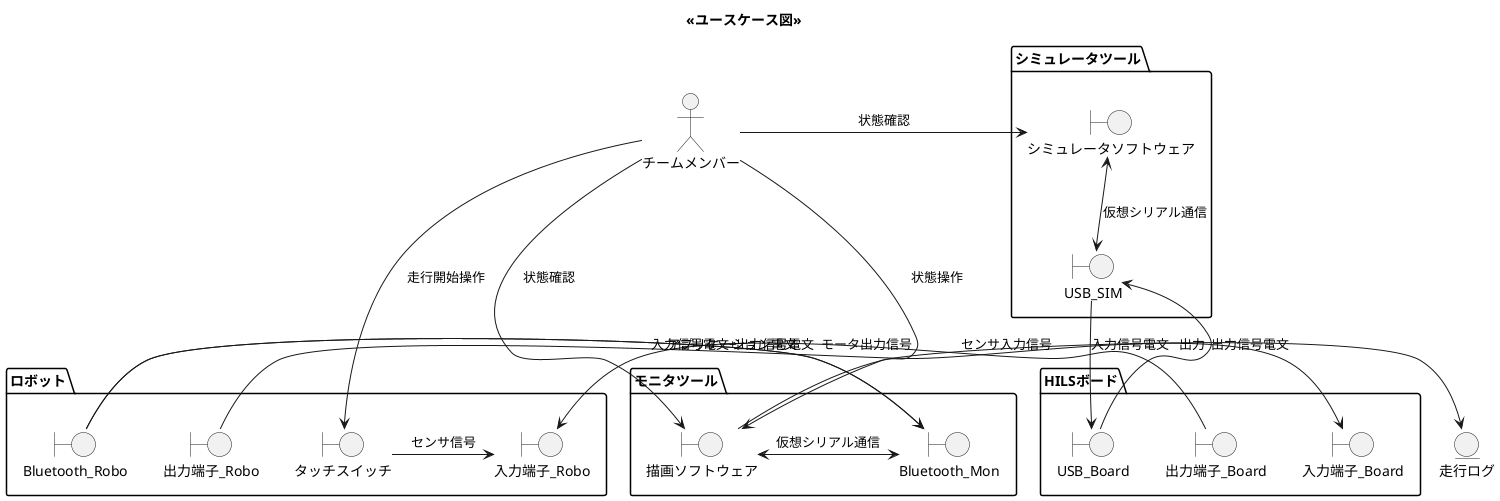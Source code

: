 '信号 -- 電圧/パルス/ON-OFF'
'電文 -- バイトデータの羅列'

@startuml
title << ユースケース図 >>

'left to right direction

actor   チームメンバー
entity  走行ログ

package ロボット {
    boundary    Bluetooth_Robo
    boundary    タッチスイッチ
    boundary    入力端子_Robo
    boundary    出力端子_Robo

    タッチスイッチ -> 入力端子_Robo : センサ信号
}

package モニタツール{
    boundary    Bluetooth_Mon
    boundary    描画ソフトウェア    

    描画ソフトウェア <-> Bluetooth_Mon : 仮想シリアル通信
}

package シミュレータツール{
    boundary    シミュレータソフトウェア
    boundary    USB_SIM
    シミュレータソフトウェア <--> USB_SIM : 仮想シリアル通信
}

package HILSボード{
    boundary    入力端子_Board
    boundary    出力端子_Board
    boundary    USB_Board
}

'シミュレータ関連'
USB_SIM --> USB_Board : 入力信号電文
USB_SIM <-- USB_Board : 出力信号電文
入力端子_Board <- 出力端子_Robo : モータ出力信号
出力端子_Board -> 入力端子_Robo : センサ入力信号
チームメンバー -> シミュレータソフトウェア : 状態確認

チームメンバー -> タッチスイッチ : 走行開始操作
チームメンバー -> 描画ソフトウェア : 状態確認
チームメンバー -> 描画ソフトウェア : 状態操作
描画ソフトウェア -> 走行ログ : 出力

Bluetooth_Robo -> Bluetooth_Mon : 入力信号電文+出力信号電文
Bluetooth_Robo -> Bluetooth_Mon : アプリケーション電文

@enduml